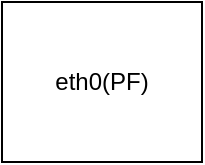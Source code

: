 <mxfile version="21.3.7" type="github">
  <diagram name="第 1 页" id="0JDSE7pcA5rbTJv79BHR">
    <mxGraphModel dx="1252" dy="786" grid="1" gridSize="10" guides="1" tooltips="1" connect="1" arrows="1" fold="1" page="1" pageScale="1" pageWidth="827" pageHeight="1169" math="0" shadow="0">
      <root>
        <mxCell id="0" />
        <mxCell id="1" parent="0" />
        <mxCell id="XhYvx_1dPJksBXFza-ul-1" value="eth0(PF)" style="rounded=0;whiteSpace=wrap;html=1;" vertex="1" parent="1">
          <mxGeometry x="190" y="320" width="100" height="80" as="geometry" />
        </mxCell>
      </root>
    </mxGraphModel>
  </diagram>
</mxfile>
